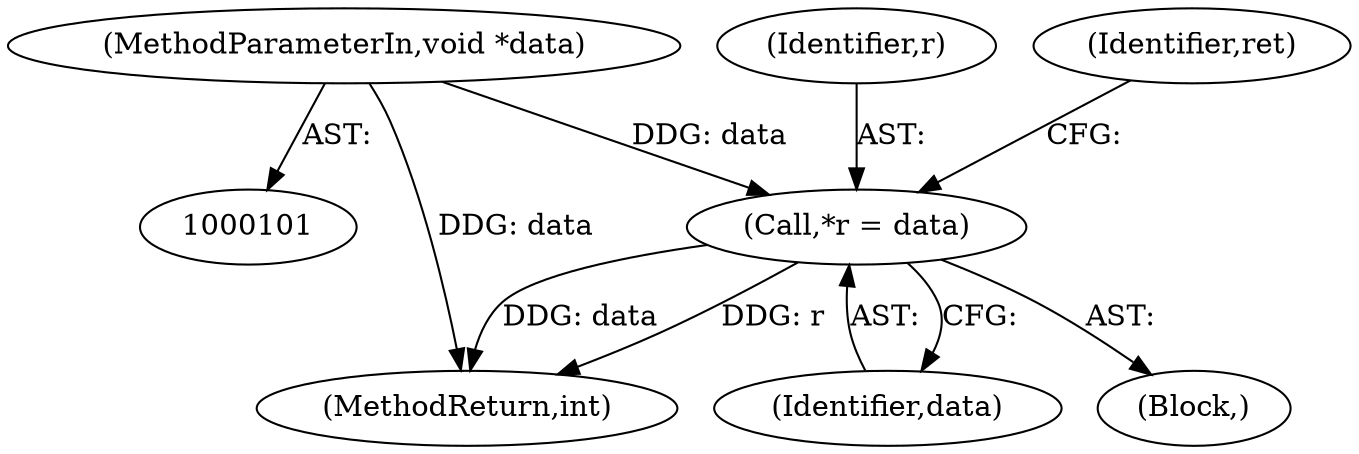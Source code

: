 digraph "0_linux_a5cd335165e31db9dbab636fd29895d41da55dd2@pointer" {
"1000112" [label="(Call,*r = data)"];
"1000103" [label="(MethodParameterIn,void *data)"];
"1000114" [label="(Identifier,data)"];
"1000112" [label="(Call,*r = data)"];
"1000301" [label="(MethodReturn,int)"];
"1000105" [label="(Block,)"];
"1000113" [label="(Identifier,r)"];
"1000103" [label="(MethodParameterIn,void *data)"];
"1000121" [label="(Identifier,ret)"];
"1000112" -> "1000105"  [label="AST: "];
"1000112" -> "1000114"  [label="CFG: "];
"1000113" -> "1000112"  [label="AST: "];
"1000114" -> "1000112"  [label="AST: "];
"1000121" -> "1000112"  [label="CFG: "];
"1000112" -> "1000301"  [label="DDG: data"];
"1000112" -> "1000301"  [label="DDG: r"];
"1000103" -> "1000112"  [label="DDG: data"];
"1000103" -> "1000101"  [label="AST: "];
"1000103" -> "1000301"  [label="DDG: data"];
}
